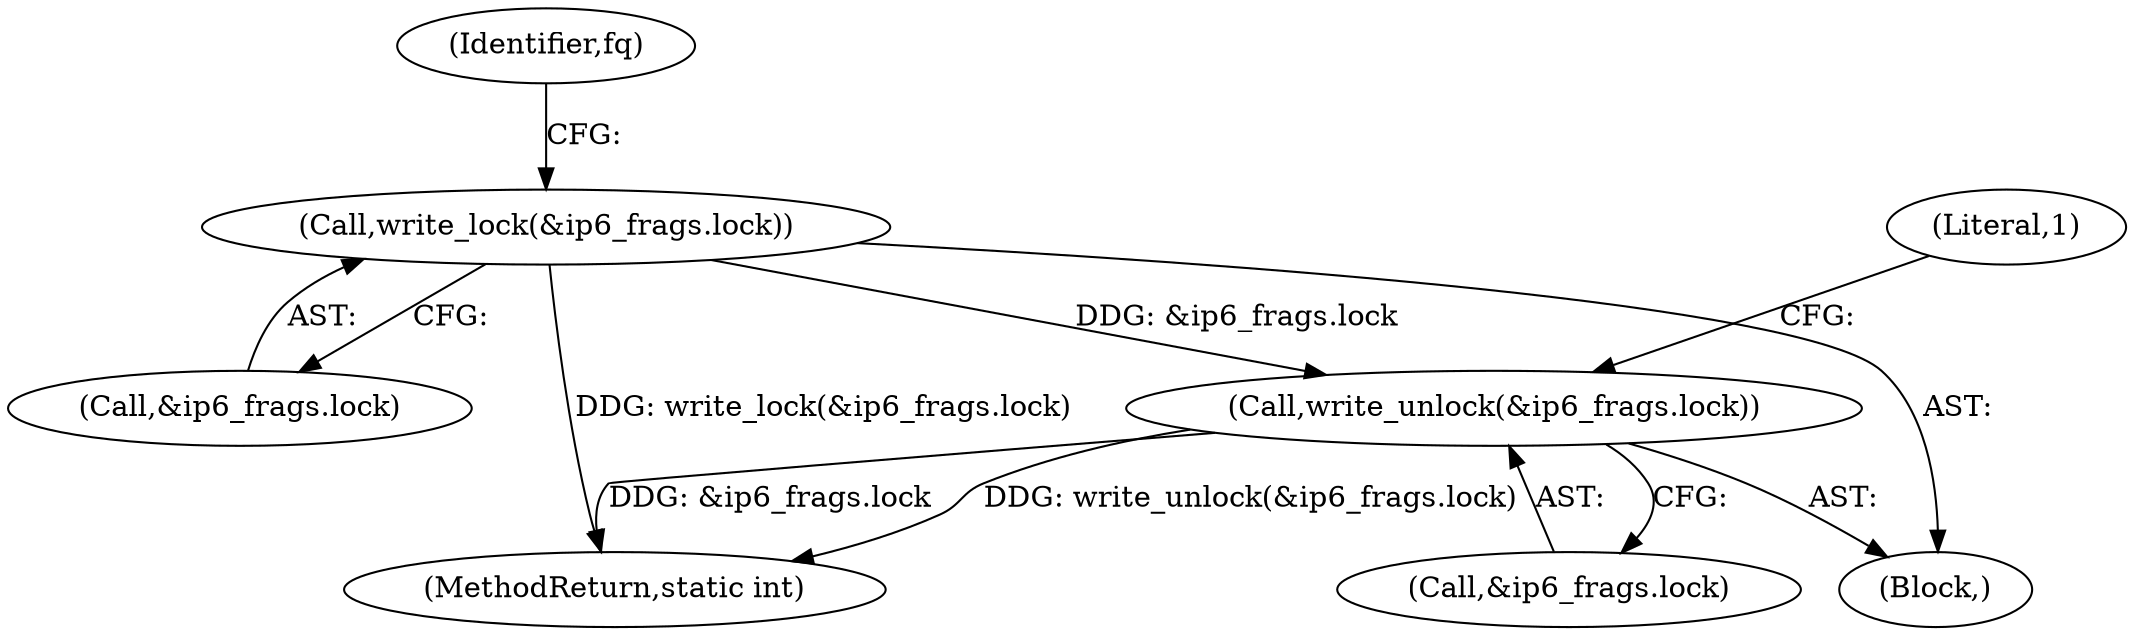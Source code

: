digraph "0_linux_70789d7052239992824628db8133de08dc78e593_0@API" {
"1000676" [label="(Call,write_lock(&ip6_frags.lock))"];
"1000696" [label="(Call,write_unlock(&ip6_frags.lock))"];
"1000685" [label="(Identifier,fq)"];
"1000696" [label="(Call,write_unlock(&ip6_frags.lock))"];
"1000121" [label="(Block,)"];
"1000677" [label="(Call,&ip6_frags.lock)"];
"1000716" [label="(MethodReturn,static int)"];
"1000703" [label="(Literal,1)"];
"1000676" [label="(Call,write_lock(&ip6_frags.lock))"];
"1000697" [label="(Call,&ip6_frags.lock)"];
"1000676" -> "1000121"  [label="AST: "];
"1000676" -> "1000677"  [label="CFG: "];
"1000677" -> "1000676"  [label="AST: "];
"1000685" -> "1000676"  [label="CFG: "];
"1000676" -> "1000716"  [label="DDG: write_lock(&ip6_frags.lock)"];
"1000676" -> "1000696"  [label="DDG: &ip6_frags.lock"];
"1000696" -> "1000121"  [label="AST: "];
"1000696" -> "1000697"  [label="CFG: "];
"1000697" -> "1000696"  [label="AST: "];
"1000703" -> "1000696"  [label="CFG: "];
"1000696" -> "1000716"  [label="DDG: write_unlock(&ip6_frags.lock)"];
"1000696" -> "1000716"  [label="DDG: &ip6_frags.lock"];
}

